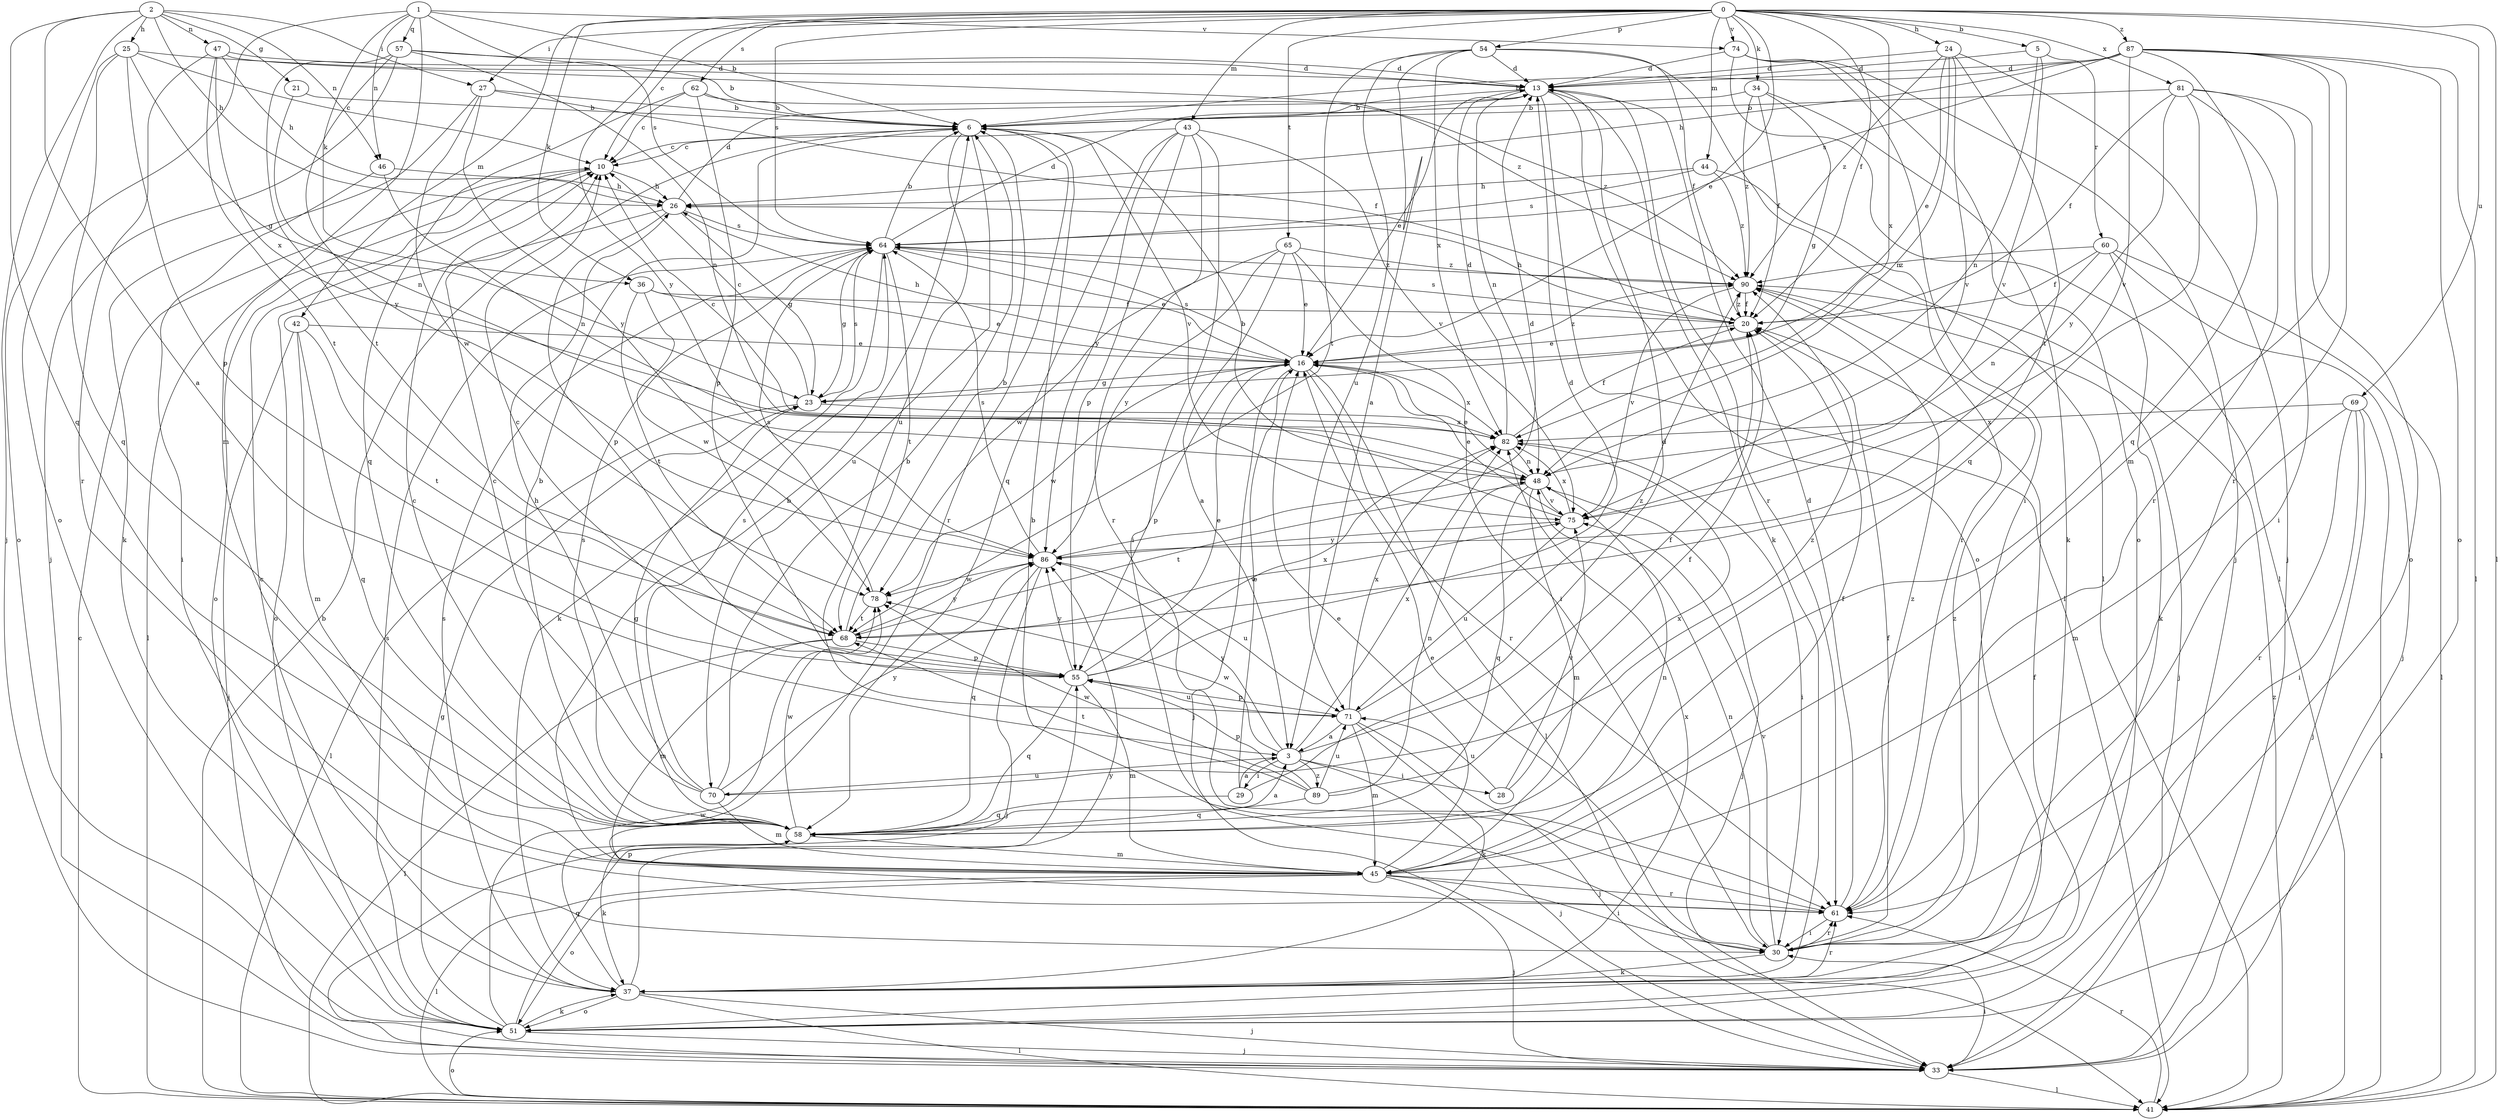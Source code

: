 strict digraph  {
0;
1;
2;
3;
5;
6;
10;
13;
16;
20;
21;
23;
24;
25;
26;
27;
28;
29;
30;
33;
34;
36;
37;
41;
42;
43;
44;
45;
46;
47;
48;
51;
54;
55;
57;
58;
60;
61;
62;
64;
65;
68;
69;
70;
71;
74;
75;
78;
81;
82;
86;
87;
89;
90;
0 -> 5  [label=b];
0 -> 10  [label=c];
0 -> 16  [label=e];
0 -> 20  [label=f];
0 -> 24  [label=h];
0 -> 27  [label=i];
0 -> 34  [label=k];
0 -> 36  [label=k];
0 -> 41  [label=l];
0 -> 42  [label=m];
0 -> 43  [label=m];
0 -> 44  [label=m];
0 -> 54  [label=p];
0 -> 62  [label=s];
0 -> 64  [label=s];
0 -> 65  [label=t];
0 -> 69  [label=u];
0 -> 74  [label=v];
0 -> 81  [label=x];
0 -> 82  [label=x];
0 -> 86  [label=y];
0 -> 87  [label=z];
1 -> 6  [label=b];
1 -> 36  [label=k];
1 -> 45  [label=m];
1 -> 46  [label=n];
1 -> 51  [label=o];
1 -> 57  [label=q];
1 -> 64  [label=s];
1 -> 74  [label=v];
2 -> 3  [label=a];
2 -> 21  [label=g];
2 -> 25  [label=h];
2 -> 26  [label=h];
2 -> 27  [label=i];
2 -> 33  [label=j];
2 -> 46  [label=n];
2 -> 47  [label=n];
2 -> 58  [label=q];
3 -> 20  [label=f];
3 -> 28  [label=i];
3 -> 29  [label=i];
3 -> 33  [label=j];
3 -> 70  [label=u];
3 -> 78  [label=w];
3 -> 82  [label=x];
3 -> 86  [label=y];
3 -> 89  [label=z];
5 -> 13  [label=d];
5 -> 48  [label=n];
5 -> 60  [label=r];
5 -> 75  [label=v];
6 -> 10  [label=c];
6 -> 61  [label=r];
6 -> 70  [label=u];
6 -> 71  [label=u];
6 -> 75  [label=v];
10 -> 26  [label=h];
10 -> 41  [label=l];
10 -> 51  [label=o];
13 -> 6  [label=b];
13 -> 16  [label=e];
13 -> 37  [label=k];
13 -> 41  [label=l];
13 -> 48  [label=n];
13 -> 51  [label=o];
13 -> 61  [label=r];
16 -> 23  [label=g];
16 -> 26  [label=h];
16 -> 33  [label=j];
16 -> 41  [label=l];
16 -> 55  [label=p];
16 -> 61  [label=r];
16 -> 64  [label=s];
16 -> 78  [label=w];
16 -> 82  [label=x];
16 -> 90  [label=z];
20 -> 16  [label=e];
20 -> 26  [label=h];
20 -> 64  [label=s];
20 -> 90  [label=z];
21 -> 6  [label=b];
21 -> 48  [label=n];
23 -> 10  [label=c];
23 -> 41  [label=l];
23 -> 64  [label=s];
23 -> 82  [label=x];
24 -> 13  [label=d];
24 -> 16  [label=e];
24 -> 33  [label=j];
24 -> 48  [label=n];
24 -> 68  [label=t];
24 -> 75  [label=v];
24 -> 90  [label=z];
25 -> 10  [label=c];
25 -> 13  [label=d];
25 -> 23  [label=g];
25 -> 51  [label=o];
25 -> 55  [label=p];
25 -> 58  [label=q];
26 -> 13  [label=d];
26 -> 23  [label=g];
26 -> 51  [label=o];
26 -> 55  [label=p];
26 -> 64  [label=s];
27 -> 6  [label=b];
27 -> 20  [label=f];
27 -> 37  [label=k];
27 -> 78  [label=w];
27 -> 86  [label=y];
28 -> 71  [label=u];
28 -> 75  [label=v];
28 -> 82  [label=x];
29 -> 3  [label=a];
29 -> 13  [label=d];
29 -> 16  [label=e];
29 -> 58  [label=q];
30 -> 16  [label=e];
30 -> 20  [label=f];
30 -> 37  [label=k];
30 -> 48  [label=n];
30 -> 61  [label=r];
30 -> 75  [label=v];
30 -> 90  [label=z];
33 -> 30  [label=i];
33 -> 41  [label=l];
34 -> 6  [label=b];
34 -> 20  [label=f];
34 -> 23  [label=g];
34 -> 37  [label=k];
34 -> 90  [label=z];
36 -> 16  [label=e];
36 -> 20  [label=f];
36 -> 68  [label=t];
36 -> 78  [label=w];
37 -> 10  [label=c];
37 -> 33  [label=j];
37 -> 41  [label=l];
37 -> 51  [label=o];
37 -> 58  [label=q];
37 -> 61  [label=r];
37 -> 64  [label=s];
37 -> 82  [label=x];
37 -> 86  [label=y];
41 -> 6  [label=b];
41 -> 10  [label=c];
41 -> 51  [label=o];
41 -> 61  [label=r];
41 -> 90  [label=z];
42 -> 16  [label=e];
42 -> 33  [label=j];
42 -> 45  [label=m];
42 -> 58  [label=q];
42 -> 68  [label=t];
43 -> 10  [label=c];
43 -> 30  [label=i];
43 -> 55  [label=p];
43 -> 58  [label=q];
43 -> 61  [label=r];
43 -> 75  [label=v];
43 -> 86  [label=y];
44 -> 26  [label=h];
44 -> 61  [label=r];
44 -> 64  [label=s];
44 -> 90  [label=z];
45 -> 6  [label=b];
45 -> 16  [label=e];
45 -> 20  [label=f];
45 -> 30  [label=i];
45 -> 33  [label=j];
45 -> 41  [label=l];
45 -> 48  [label=n];
45 -> 51  [label=o];
45 -> 61  [label=r];
46 -> 26  [label=h];
46 -> 30  [label=i];
46 -> 48  [label=n];
47 -> 13  [label=d];
47 -> 26  [label=h];
47 -> 61  [label=r];
47 -> 68  [label=t];
47 -> 82  [label=x];
47 -> 90  [label=z];
48 -> 16  [label=e];
48 -> 33  [label=j];
48 -> 45  [label=m];
48 -> 58  [label=q];
48 -> 68  [label=t];
48 -> 75  [label=v];
51 -> 20  [label=f];
51 -> 23  [label=g];
51 -> 33  [label=j];
51 -> 37  [label=k];
51 -> 55  [label=p];
51 -> 64  [label=s];
51 -> 78  [label=w];
54 -> 3  [label=a];
54 -> 13  [label=d];
54 -> 20  [label=f];
54 -> 41  [label=l];
54 -> 68  [label=t];
54 -> 71  [label=u];
54 -> 82  [label=x];
55 -> 10  [label=c];
55 -> 13  [label=d];
55 -> 16  [label=e];
55 -> 45  [label=m];
55 -> 58  [label=q];
55 -> 71  [label=u];
55 -> 82  [label=x];
55 -> 86  [label=y];
57 -> 6  [label=b];
57 -> 13  [label=d];
57 -> 33  [label=j];
57 -> 48  [label=n];
57 -> 68  [label=t];
57 -> 86  [label=y];
58 -> 3  [label=a];
58 -> 6  [label=b];
58 -> 10  [label=c];
58 -> 23  [label=g];
58 -> 37  [label=k];
58 -> 45  [label=m];
58 -> 64  [label=s];
58 -> 78  [label=w];
60 -> 20  [label=f];
60 -> 33  [label=j];
60 -> 37  [label=k];
60 -> 41  [label=l];
60 -> 48  [label=n];
60 -> 90  [label=z];
61 -> 6  [label=b];
61 -> 13  [label=d];
61 -> 30  [label=i];
61 -> 90  [label=z];
62 -> 6  [label=b];
62 -> 10  [label=c];
62 -> 55  [label=p];
62 -> 58  [label=q];
62 -> 90  [label=z];
64 -> 6  [label=b];
64 -> 13  [label=d];
64 -> 16  [label=e];
64 -> 23  [label=g];
64 -> 37  [label=k];
64 -> 68  [label=t];
64 -> 90  [label=z];
65 -> 3  [label=a];
65 -> 16  [label=e];
65 -> 30  [label=i];
65 -> 78  [label=w];
65 -> 86  [label=y];
65 -> 90  [label=z];
68 -> 6  [label=b];
68 -> 41  [label=l];
68 -> 45  [label=m];
68 -> 55  [label=p];
68 -> 75  [label=v];
68 -> 86  [label=y];
69 -> 30  [label=i];
69 -> 33  [label=j];
69 -> 41  [label=l];
69 -> 45  [label=m];
69 -> 61  [label=r];
69 -> 82  [label=x];
70 -> 6  [label=b];
70 -> 10  [label=c];
70 -> 26  [label=h];
70 -> 45  [label=m];
70 -> 64  [label=s];
70 -> 86  [label=y];
70 -> 90  [label=z];
71 -> 3  [label=a];
71 -> 33  [label=j];
71 -> 37  [label=k];
71 -> 45  [label=m];
71 -> 55  [label=p];
71 -> 82  [label=x];
71 -> 90  [label=z];
74 -> 13  [label=d];
74 -> 30  [label=i];
74 -> 33  [label=j];
74 -> 41  [label=l];
74 -> 51  [label=o];
75 -> 6  [label=b];
75 -> 16  [label=e];
75 -> 71  [label=u];
75 -> 82  [label=x];
75 -> 86  [label=y];
78 -> 64  [label=s];
78 -> 68  [label=t];
81 -> 6  [label=b];
81 -> 20  [label=f];
81 -> 30  [label=i];
81 -> 51  [label=o];
81 -> 58  [label=q];
81 -> 61  [label=r];
81 -> 86  [label=y];
82 -> 10  [label=c];
82 -> 13  [label=d];
82 -> 20  [label=f];
82 -> 30  [label=i];
82 -> 48  [label=n];
86 -> 13  [label=d];
86 -> 33  [label=j];
86 -> 58  [label=q];
86 -> 64  [label=s];
86 -> 71  [label=u];
86 -> 78  [label=w];
87 -> 6  [label=b];
87 -> 13  [label=d];
87 -> 26  [label=h];
87 -> 41  [label=l];
87 -> 45  [label=m];
87 -> 51  [label=o];
87 -> 58  [label=q];
87 -> 61  [label=r];
87 -> 64  [label=s];
87 -> 75  [label=v];
89 -> 20  [label=f];
89 -> 48  [label=n];
89 -> 55  [label=p];
89 -> 58  [label=q];
89 -> 68  [label=t];
89 -> 71  [label=u];
89 -> 78  [label=w];
90 -> 20  [label=f];
90 -> 33  [label=j];
90 -> 75  [label=v];
}
